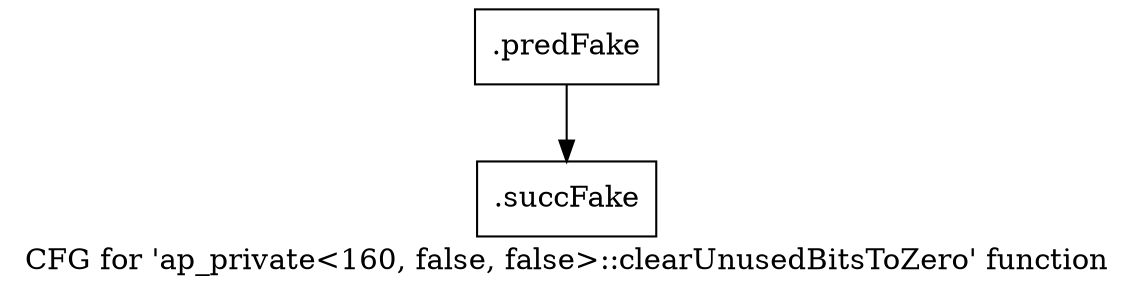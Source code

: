 digraph "CFG for 'ap_private\<160, false, false\>::clearUnusedBitsToZero' function" {
	label="CFG for 'ap_private\<160, false, false\>::clearUnusedBitsToZero' function";

	Node0x583ad80 [shape=record,filename="",linenumber="",label="{.predFake}"];
	Node0x583ad80 -> Node0x606d750[ callList="" memoryops="" filename="/mnt/xilinx/Vitis_HLS/2021.2/include/etc/ap_private.h" execusionnum="0"];
	Node0x606d750 [shape=record,filename="/mnt/xilinx/Vitis_HLS/2021.2/include/etc/ap_private.h",linenumber="3548",label="{.succFake}"];
}
